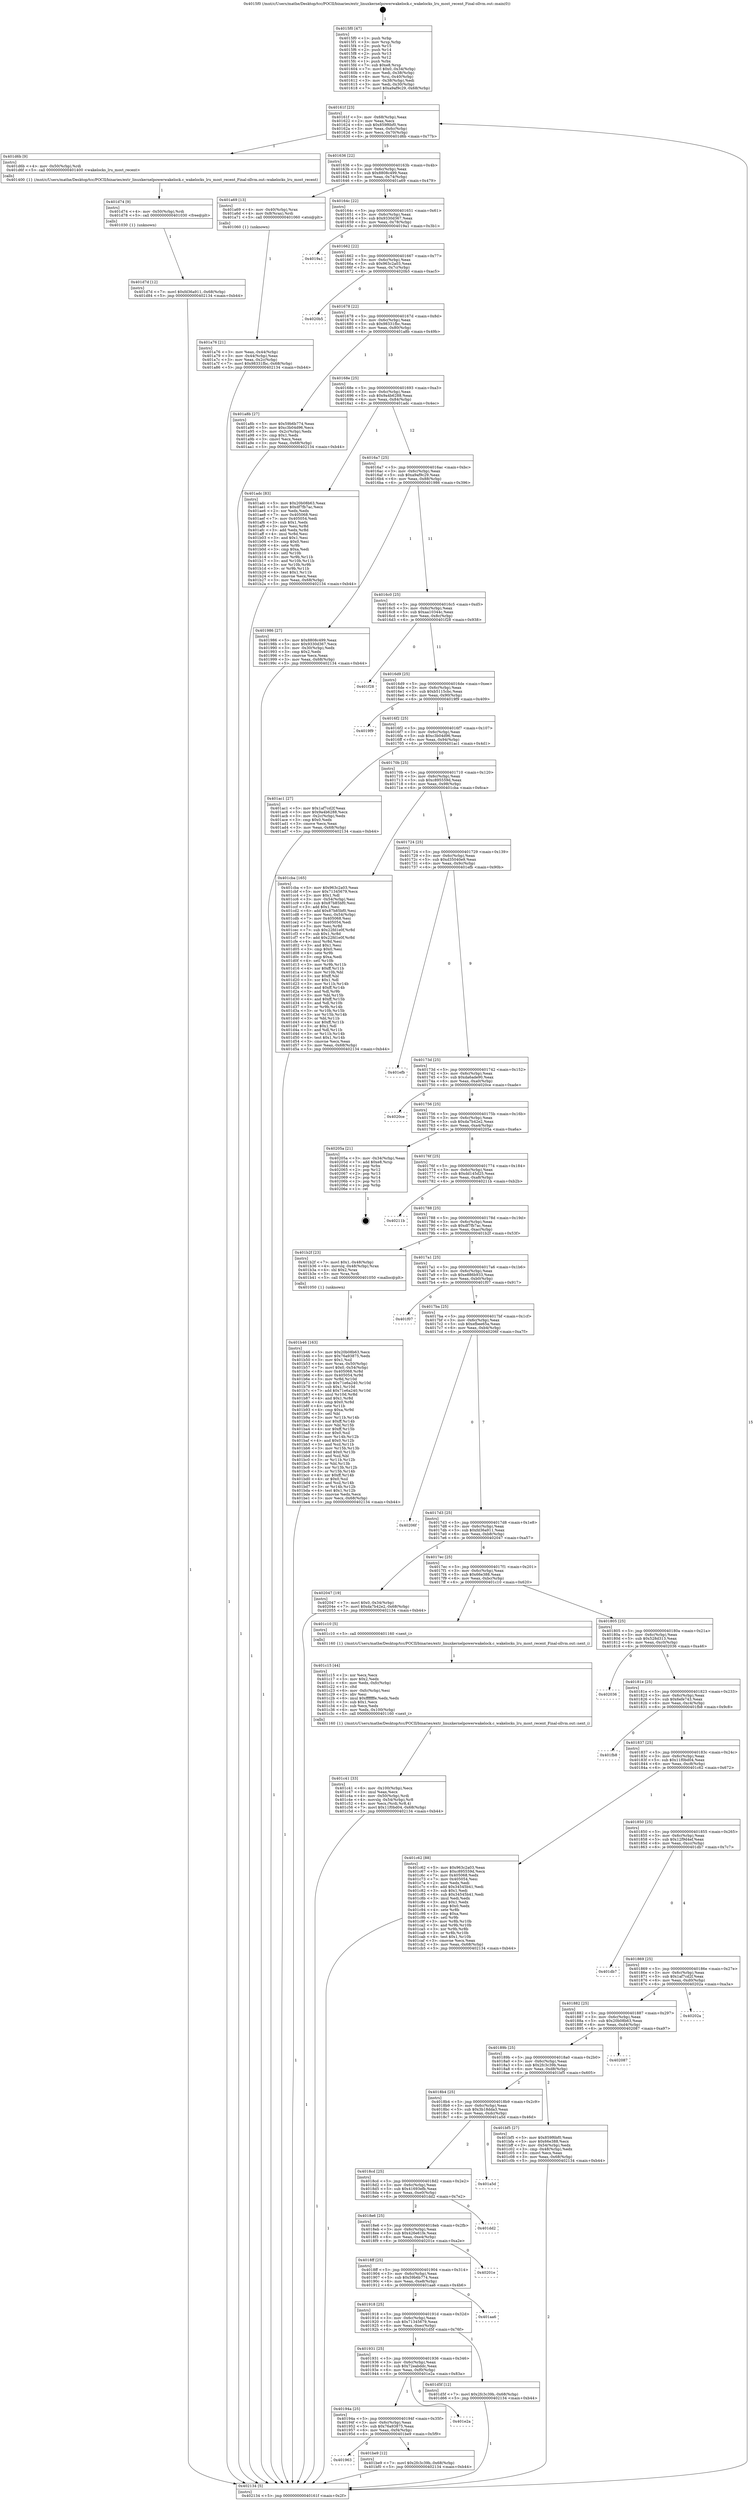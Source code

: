 digraph "0x4015f0" {
  label = "0x4015f0 (/mnt/c/Users/mathe/Desktop/tcc/POCII/binaries/extr_linuxkernelpowerwakelock.c_wakelocks_lru_most_recent_Final-ollvm.out::main(0))"
  labelloc = "t"
  node[shape=record]

  Entry [label="",width=0.3,height=0.3,shape=circle,fillcolor=black,style=filled]
  "0x40161f" [label="{
     0x40161f [23]\l
     | [instrs]\l
     &nbsp;&nbsp;0x40161f \<+3\>: mov -0x68(%rbp),%eax\l
     &nbsp;&nbsp;0x401622 \<+2\>: mov %eax,%ecx\l
     &nbsp;&nbsp;0x401624 \<+6\>: sub $0x859f6bf0,%ecx\l
     &nbsp;&nbsp;0x40162a \<+3\>: mov %eax,-0x6c(%rbp)\l
     &nbsp;&nbsp;0x40162d \<+3\>: mov %ecx,-0x70(%rbp)\l
     &nbsp;&nbsp;0x401630 \<+6\>: je 0000000000401d6b \<main+0x77b\>\l
  }"]
  "0x401d6b" [label="{
     0x401d6b [9]\l
     | [instrs]\l
     &nbsp;&nbsp;0x401d6b \<+4\>: mov -0x50(%rbp),%rdi\l
     &nbsp;&nbsp;0x401d6f \<+5\>: call 0000000000401400 \<wakelocks_lru_most_recent\>\l
     | [calls]\l
     &nbsp;&nbsp;0x401400 \{1\} (/mnt/c/Users/mathe/Desktop/tcc/POCII/binaries/extr_linuxkernelpowerwakelock.c_wakelocks_lru_most_recent_Final-ollvm.out::wakelocks_lru_most_recent)\l
  }"]
  "0x401636" [label="{
     0x401636 [22]\l
     | [instrs]\l
     &nbsp;&nbsp;0x401636 \<+5\>: jmp 000000000040163b \<main+0x4b\>\l
     &nbsp;&nbsp;0x40163b \<+3\>: mov -0x6c(%rbp),%eax\l
     &nbsp;&nbsp;0x40163e \<+5\>: sub $0x8808c499,%eax\l
     &nbsp;&nbsp;0x401643 \<+3\>: mov %eax,-0x74(%rbp)\l
     &nbsp;&nbsp;0x401646 \<+6\>: je 0000000000401a69 \<main+0x479\>\l
  }"]
  Exit [label="",width=0.3,height=0.3,shape=circle,fillcolor=black,style=filled,peripheries=2]
  "0x401a69" [label="{
     0x401a69 [13]\l
     | [instrs]\l
     &nbsp;&nbsp;0x401a69 \<+4\>: mov -0x40(%rbp),%rax\l
     &nbsp;&nbsp;0x401a6d \<+4\>: mov 0x8(%rax),%rdi\l
     &nbsp;&nbsp;0x401a71 \<+5\>: call 0000000000401060 \<atoi@plt\>\l
     | [calls]\l
     &nbsp;&nbsp;0x401060 \{1\} (unknown)\l
  }"]
  "0x40164c" [label="{
     0x40164c [22]\l
     | [instrs]\l
     &nbsp;&nbsp;0x40164c \<+5\>: jmp 0000000000401651 \<main+0x61\>\l
     &nbsp;&nbsp;0x401651 \<+3\>: mov -0x6c(%rbp),%eax\l
     &nbsp;&nbsp;0x401654 \<+5\>: sub $0x9330d367,%eax\l
     &nbsp;&nbsp;0x401659 \<+3\>: mov %eax,-0x78(%rbp)\l
     &nbsp;&nbsp;0x40165c \<+6\>: je 00000000004019a1 \<main+0x3b1\>\l
  }"]
  "0x401d7d" [label="{
     0x401d7d [12]\l
     | [instrs]\l
     &nbsp;&nbsp;0x401d7d \<+7\>: movl $0xfd36a911,-0x68(%rbp)\l
     &nbsp;&nbsp;0x401d84 \<+5\>: jmp 0000000000402134 \<main+0xb44\>\l
  }"]
  "0x4019a1" [label="{
     0x4019a1\l
  }", style=dashed]
  "0x401662" [label="{
     0x401662 [22]\l
     | [instrs]\l
     &nbsp;&nbsp;0x401662 \<+5\>: jmp 0000000000401667 \<main+0x77\>\l
     &nbsp;&nbsp;0x401667 \<+3\>: mov -0x6c(%rbp),%eax\l
     &nbsp;&nbsp;0x40166a \<+5\>: sub $0x963c2a03,%eax\l
     &nbsp;&nbsp;0x40166f \<+3\>: mov %eax,-0x7c(%rbp)\l
     &nbsp;&nbsp;0x401672 \<+6\>: je 00000000004020b5 \<main+0xac5\>\l
  }"]
  "0x401d74" [label="{
     0x401d74 [9]\l
     | [instrs]\l
     &nbsp;&nbsp;0x401d74 \<+4\>: mov -0x50(%rbp),%rdi\l
     &nbsp;&nbsp;0x401d78 \<+5\>: call 0000000000401030 \<free@plt\>\l
     | [calls]\l
     &nbsp;&nbsp;0x401030 \{1\} (unknown)\l
  }"]
  "0x4020b5" [label="{
     0x4020b5\l
  }", style=dashed]
  "0x401678" [label="{
     0x401678 [22]\l
     | [instrs]\l
     &nbsp;&nbsp;0x401678 \<+5\>: jmp 000000000040167d \<main+0x8d\>\l
     &nbsp;&nbsp;0x40167d \<+3\>: mov -0x6c(%rbp),%eax\l
     &nbsp;&nbsp;0x401680 \<+5\>: sub $0x98331fbc,%eax\l
     &nbsp;&nbsp;0x401685 \<+3\>: mov %eax,-0x80(%rbp)\l
     &nbsp;&nbsp;0x401688 \<+6\>: je 0000000000401a8b \<main+0x49b\>\l
  }"]
  "0x401c41" [label="{
     0x401c41 [33]\l
     | [instrs]\l
     &nbsp;&nbsp;0x401c41 \<+6\>: mov -0x100(%rbp),%ecx\l
     &nbsp;&nbsp;0x401c47 \<+3\>: imul %eax,%ecx\l
     &nbsp;&nbsp;0x401c4a \<+4\>: mov -0x50(%rbp),%rdi\l
     &nbsp;&nbsp;0x401c4e \<+4\>: movslq -0x54(%rbp),%r8\l
     &nbsp;&nbsp;0x401c52 \<+4\>: mov %ecx,(%rdi,%r8,4)\l
     &nbsp;&nbsp;0x401c56 \<+7\>: movl $0x11f0bd04,-0x68(%rbp)\l
     &nbsp;&nbsp;0x401c5d \<+5\>: jmp 0000000000402134 \<main+0xb44\>\l
  }"]
  "0x401a8b" [label="{
     0x401a8b [27]\l
     | [instrs]\l
     &nbsp;&nbsp;0x401a8b \<+5\>: mov $0x59b6b774,%eax\l
     &nbsp;&nbsp;0x401a90 \<+5\>: mov $0xc3b04d96,%ecx\l
     &nbsp;&nbsp;0x401a95 \<+3\>: mov -0x2c(%rbp),%edx\l
     &nbsp;&nbsp;0x401a98 \<+3\>: cmp $0x1,%edx\l
     &nbsp;&nbsp;0x401a9b \<+3\>: cmovl %ecx,%eax\l
     &nbsp;&nbsp;0x401a9e \<+3\>: mov %eax,-0x68(%rbp)\l
     &nbsp;&nbsp;0x401aa1 \<+5\>: jmp 0000000000402134 \<main+0xb44\>\l
  }"]
  "0x40168e" [label="{
     0x40168e [25]\l
     | [instrs]\l
     &nbsp;&nbsp;0x40168e \<+5\>: jmp 0000000000401693 \<main+0xa3\>\l
     &nbsp;&nbsp;0x401693 \<+3\>: mov -0x6c(%rbp),%eax\l
     &nbsp;&nbsp;0x401696 \<+5\>: sub $0x9a4b6288,%eax\l
     &nbsp;&nbsp;0x40169b \<+6\>: mov %eax,-0x84(%rbp)\l
     &nbsp;&nbsp;0x4016a1 \<+6\>: je 0000000000401adc \<main+0x4ec\>\l
  }"]
  "0x401c15" [label="{
     0x401c15 [44]\l
     | [instrs]\l
     &nbsp;&nbsp;0x401c15 \<+2\>: xor %ecx,%ecx\l
     &nbsp;&nbsp;0x401c17 \<+5\>: mov $0x2,%edx\l
     &nbsp;&nbsp;0x401c1c \<+6\>: mov %edx,-0xfc(%rbp)\l
     &nbsp;&nbsp;0x401c22 \<+1\>: cltd\l
     &nbsp;&nbsp;0x401c23 \<+6\>: mov -0xfc(%rbp),%esi\l
     &nbsp;&nbsp;0x401c29 \<+2\>: idiv %esi\l
     &nbsp;&nbsp;0x401c2b \<+6\>: imul $0xfffffffe,%edx,%edx\l
     &nbsp;&nbsp;0x401c31 \<+3\>: sub $0x1,%ecx\l
     &nbsp;&nbsp;0x401c34 \<+2\>: sub %ecx,%edx\l
     &nbsp;&nbsp;0x401c36 \<+6\>: mov %edx,-0x100(%rbp)\l
     &nbsp;&nbsp;0x401c3c \<+5\>: call 0000000000401160 \<next_i\>\l
     | [calls]\l
     &nbsp;&nbsp;0x401160 \{1\} (/mnt/c/Users/mathe/Desktop/tcc/POCII/binaries/extr_linuxkernelpowerwakelock.c_wakelocks_lru_most_recent_Final-ollvm.out::next_i)\l
  }"]
  "0x401adc" [label="{
     0x401adc [83]\l
     | [instrs]\l
     &nbsp;&nbsp;0x401adc \<+5\>: mov $0x20b08b63,%eax\l
     &nbsp;&nbsp;0x401ae1 \<+5\>: mov $0xdf7fb7ac,%ecx\l
     &nbsp;&nbsp;0x401ae6 \<+2\>: xor %edx,%edx\l
     &nbsp;&nbsp;0x401ae8 \<+7\>: mov 0x405068,%esi\l
     &nbsp;&nbsp;0x401aef \<+7\>: mov 0x405054,%edi\l
     &nbsp;&nbsp;0x401af6 \<+3\>: sub $0x1,%edx\l
     &nbsp;&nbsp;0x401af9 \<+3\>: mov %esi,%r8d\l
     &nbsp;&nbsp;0x401afc \<+3\>: add %edx,%r8d\l
     &nbsp;&nbsp;0x401aff \<+4\>: imul %r8d,%esi\l
     &nbsp;&nbsp;0x401b03 \<+3\>: and $0x1,%esi\l
     &nbsp;&nbsp;0x401b06 \<+3\>: cmp $0x0,%esi\l
     &nbsp;&nbsp;0x401b09 \<+4\>: sete %r9b\l
     &nbsp;&nbsp;0x401b0d \<+3\>: cmp $0xa,%edi\l
     &nbsp;&nbsp;0x401b10 \<+4\>: setl %r10b\l
     &nbsp;&nbsp;0x401b14 \<+3\>: mov %r9b,%r11b\l
     &nbsp;&nbsp;0x401b17 \<+3\>: and %r10b,%r11b\l
     &nbsp;&nbsp;0x401b1a \<+3\>: xor %r10b,%r9b\l
     &nbsp;&nbsp;0x401b1d \<+3\>: or %r9b,%r11b\l
     &nbsp;&nbsp;0x401b20 \<+4\>: test $0x1,%r11b\l
     &nbsp;&nbsp;0x401b24 \<+3\>: cmovne %ecx,%eax\l
     &nbsp;&nbsp;0x401b27 \<+3\>: mov %eax,-0x68(%rbp)\l
     &nbsp;&nbsp;0x401b2a \<+5\>: jmp 0000000000402134 \<main+0xb44\>\l
  }"]
  "0x4016a7" [label="{
     0x4016a7 [25]\l
     | [instrs]\l
     &nbsp;&nbsp;0x4016a7 \<+5\>: jmp 00000000004016ac \<main+0xbc\>\l
     &nbsp;&nbsp;0x4016ac \<+3\>: mov -0x6c(%rbp),%eax\l
     &nbsp;&nbsp;0x4016af \<+5\>: sub $0xa9af9c29,%eax\l
     &nbsp;&nbsp;0x4016b4 \<+6\>: mov %eax,-0x88(%rbp)\l
     &nbsp;&nbsp;0x4016ba \<+6\>: je 0000000000401986 \<main+0x396\>\l
  }"]
  "0x401963" [label="{
     0x401963\l
  }", style=dashed]
  "0x401986" [label="{
     0x401986 [27]\l
     | [instrs]\l
     &nbsp;&nbsp;0x401986 \<+5\>: mov $0x8808c499,%eax\l
     &nbsp;&nbsp;0x40198b \<+5\>: mov $0x9330d367,%ecx\l
     &nbsp;&nbsp;0x401990 \<+3\>: mov -0x30(%rbp),%edx\l
     &nbsp;&nbsp;0x401993 \<+3\>: cmp $0x2,%edx\l
     &nbsp;&nbsp;0x401996 \<+3\>: cmovne %ecx,%eax\l
     &nbsp;&nbsp;0x401999 \<+3\>: mov %eax,-0x68(%rbp)\l
     &nbsp;&nbsp;0x40199c \<+5\>: jmp 0000000000402134 \<main+0xb44\>\l
  }"]
  "0x4016c0" [label="{
     0x4016c0 [25]\l
     | [instrs]\l
     &nbsp;&nbsp;0x4016c0 \<+5\>: jmp 00000000004016c5 \<main+0xd5\>\l
     &nbsp;&nbsp;0x4016c5 \<+3\>: mov -0x6c(%rbp),%eax\l
     &nbsp;&nbsp;0x4016c8 \<+5\>: sub $0xaa10344c,%eax\l
     &nbsp;&nbsp;0x4016cd \<+6\>: mov %eax,-0x8c(%rbp)\l
     &nbsp;&nbsp;0x4016d3 \<+6\>: je 0000000000401f28 \<main+0x938\>\l
  }"]
  "0x402134" [label="{
     0x402134 [5]\l
     | [instrs]\l
     &nbsp;&nbsp;0x402134 \<+5\>: jmp 000000000040161f \<main+0x2f\>\l
  }"]
  "0x4015f0" [label="{
     0x4015f0 [47]\l
     | [instrs]\l
     &nbsp;&nbsp;0x4015f0 \<+1\>: push %rbp\l
     &nbsp;&nbsp;0x4015f1 \<+3\>: mov %rsp,%rbp\l
     &nbsp;&nbsp;0x4015f4 \<+2\>: push %r15\l
     &nbsp;&nbsp;0x4015f6 \<+2\>: push %r14\l
     &nbsp;&nbsp;0x4015f8 \<+2\>: push %r13\l
     &nbsp;&nbsp;0x4015fa \<+2\>: push %r12\l
     &nbsp;&nbsp;0x4015fc \<+1\>: push %rbx\l
     &nbsp;&nbsp;0x4015fd \<+7\>: sub $0xe8,%rsp\l
     &nbsp;&nbsp;0x401604 \<+7\>: movl $0x0,-0x34(%rbp)\l
     &nbsp;&nbsp;0x40160b \<+3\>: mov %edi,-0x38(%rbp)\l
     &nbsp;&nbsp;0x40160e \<+4\>: mov %rsi,-0x40(%rbp)\l
     &nbsp;&nbsp;0x401612 \<+3\>: mov -0x38(%rbp),%edi\l
     &nbsp;&nbsp;0x401615 \<+3\>: mov %edi,-0x30(%rbp)\l
     &nbsp;&nbsp;0x401618 \<+7\>: movl $0xa9af9c29,-0x68(%rbp)\l
  }"]
  "0x401a76" [label="{
     0x401a76 [21]\l
     | [instrs]\l
     &nbsp;&nbsp;0x401a76 \<+3\>: mov %eax,-0x44(%rbp)\l
     &nbsp;&nbsp;0x401a79 \<+3\>: mov -0x44(%rbp),%eax\l
     &nbsp;&nbsp;0x401a7c \<+3\>: mov %eax,-0x2c(%rbp)\l
     &nbsp;&nbsp;0x401a7f \<+7\>: movl $0x98331fbc,-0x68(%rbp)\l
     &nbsp;&nbsp;0x401a86 \<+5\>: jmp 0000000000402134 \<main+0xb44\>\l
  }"]
  "0x401be9" [label="{
     0x401be9 [12]\l
     | [instrs]\l
     &nbsp;&nbsp;0x401be9 \<+7\>: movl $0x2fc3c39b,-0x68(%rbp)\l
     &nbsp;&nbsp;0x401bf0 \<+5\>: jmp 0000000000402134 \<main+0xb44\>\l
  }"]
  "0x401f28" [label="{
     0x401f28\l
  }", style=dashed]
  "0x4016d9" [label="{
     0x4016d9 [25]\l
     | [instrs]\l
     &nbsp;&nbsp;0x4016d9 \<+5\>: jmp 00000000004016de \<main+0xee\>\l
     &nbsp;&nbsp;0x4016de \<+3\>: mov -0x6c(%rbp),%eax\l
     &nbsp;&nbsp;0x4016e1 \<+5\>: sub $0xb5115cbc,%eax\l
     &nbsp;&nbsp;0x4016e6 \<+6\>: mov %eax,-0x90(%rbp)\l
     &nbsp;&nbsp;0x4016ec \<+6\>: je 00000000004019f9 \<main+0x409\>\l
  }"]
  "0x40194a" [label="{
     0x40194a [25]\l
     | [instrs]\l
     &nbsp;&nbsp;0x40194a \<+5\>: jmp 000000000040194f \<main+0x35f\>\l
     &nbsp;&nbsp;0x40194f \<+3\>: mov -0x6c(%rbp),%eax\l
     &nbsp;&nbsp;0x401952 \<+5\>: sub $0x76a93875,%eax\l
     &nbsp;&nbsp;0x401957 \<+6\>: mov %eax,-0xf4(%rbp)\l
     &nbsp;&nbsp;0x40195d \<+6\>: je 0000000000401be9 \<main+0x5f9\>\l
  }"]
  "0x4019f9" [label="{
     0x4019f9\l
  }", style=dashed]
  "0x4016f2" [label="{
     0x4016f2 [25]\l
     | [instrs]\l
     &nbsp;&nbsp;0x4016f2 \<+5\>: jmp 00000000004016f7 \<main+0x107\>\l
     &nbsp;&nbsp;0x4016f7 \<+3\>: mov -0x6c(%rbp),%eax\l
     &nbsp;&nbsp;0x4016fa \<+5\>: sub $0xc3b04d96,%eax\l
     &nbsp;&nbsp;0x4016ff \<+6\>: mov %eax,-0x94(%rbp)\l
     &nbsp;&nbsp;0x401705 \<+6\>: je 0000000000401ac1 \<main+0x4d1\>\l
  }"]
  "0x401e2a" [label="{
     0x401e2a\l
  }", style=dashed]
  "0x401ac1" [label="{
     0x401ac1 [27]\l
     | [instrs]\l
     &nbsp;&nbsp;0x401ac1 \<+5\>: mov $0x1af7cd2f,%eax\l
     &nbsp;&nbsp;0x401ac6 \<+5\>: mov $0x9a4b6288,%ecx\l
     &nbsp;&nbsp;0x401acb \<+3\>: mov -0x2c(%rbp),%edx\l
     &nbsp;&nbsp;0x401ace \<+3\>: cmp $0x0,%edx\l
     &nbsp;&nbsp;0x401ad1 \<+3\>: cmove %ecx,%eax\l
     &nbsp;&nbsp;0x401ad4 \<+3\>: mov %eax,-0x68(%rbp)\l
     &nbsp;&nbsp;0x401ad7 \<+5\>: jmp 0000000000402134 \<main+0xb44\>\l
  }"]
  "0x40170b" [label="{
     0x40170b [25]\l
     | [instrs]\l
     &nbsp;&nbsp;0x40170b \<+5\>: jmp 0000000000401710 \<main+0x120\>\l
     &nbsp;&nbsp;0x401710 \<+3\>: mov -0x6c(%rbp),%eax\l
     &nbsp;&nbsp;0x401713 \<+5\>: sub $0xc895559d,%eax\l
     &nbsp;&nbsp;0x401718 \<+6\>: mov %eax,-0x98(%rbp)\l
     &nbsp;&nbsp;0x40171e \<+6\>: je 0000000000401cba \<main+0x6ca\>\l
  }"]
  "0x401931" [label="{
     0x401931 [25]\l
     | [instrs]\l
     &nbsp;&nbsp;0x401931 \<+5\>: jmp 0000000000401936 \<main+0x346\>\l
     &nbsp;&nbsp;0x401936 \<+3\>: mov -0x6c(%rbp),%eax\l
     &nbsp;&nbsp;0x401939 \<+5\>: sub $0x72eabddc,%eax\l
     &nbsp;&nbsp;0x40193e \<+6\>: mov %eax,-0xf0(%rbp)\l
     &nbsp;&nbsp;0x401944 \<+6\>: je 0000000000401e2a \<main+0x83a\>\l
  }"]
  "0x401cba" [label="{
     0x401cba [165]\l
     | [instrs]\l
     &nbsp;&nbsp;0x401cba \<+5\>: mov $0x963c2a03,%eax\l
     &nbsp;&nbsp;0x401cbf \<+5\>: mov $0x71345679,%ecx\l
     &nbsp;&nbsp;0x401cc4 \<+2\>: mov $0x1,%dl\l
     &nbsp;&nbsp;0x401cc6 \<+3\>: mov -0x54(%rbp),%esi\l
     &nbsp;&nbsp;0x401cc9 \<+6\>: sub $0x87b85bf0,%esi\l
     &nbsp;&nbsp;0x401ccf \<+3\>: add $0x1,%esi\l
     &nbsp;&nbsp;0x401cd2 \<+6\>: add $0x87b85bf0,%esi\l
     &nbsp;&nbsp;0x401cd8 \<+3\>: mov %esi,-0x54(%rbp)\l
     &nbsp;&nbsp;0x401cdb \<+7\>: mov 0x405068,%esi\l
     &nbsp;&nbsp;0x401ce2 \<+7\>: mov 0x405054,%edi\l
     &nbsp;&nbsp;0x401ce9 \<+3\>: mov %esi,%r8d\l
     &nbsp;&nbsp;0x401cec \<+7\>: sub $0x22fd1e0f,%r8d\l
     &nbsp;&nbsp;0x401cf3 \<+4\>: sub $0x1,%r8d\l
     &nbsp;&nbsp;0x401cf7 \<+7\>: add $0x22fd1e0f,%r8d\l
     &nbsp;&nbsp;0x401cfe \<+4\>: imul %r8d,%esi\l
     &nbsp;&nbsp;0x401d02 \<+3\>: and $0x1,%esi\l
     &nbsp;&nbsp;0x401d05 \<+3\>: cmp $0x0,%esi\l
     &nbsp;&nbsp;0x401d08 \<+4\>: sete %r9b\l
     &nbsp;&nbsp;0x401d0c \<+3\>: cmp $0xa,%edi\l
     &nbsp;&nbsp;0x401d0f \<+4\>: setl %r10b\l
     &nbsp;&nbsp;0x401d13 \<+3\>: mov %r9b,%r11b\l
     &nbsp;&nbsp;0x401d16 \<+4\>: xor $0xff,%r11b\l
     &nbsp;&nbsp;0x401d1a \<+3\>: mov %r10b,%bl\l
     &nbsp;&nbsp;0x401d1d \<+3\>: xor $0xff,%bl\l
     &nbsp;&nbsp;0x401d20 \<+3\>: xor $0x1,%dl\l
     &nbsp;&nbsp;0x401d23 \<+3\>: mov %r11b,%r14b\l
     &nbsp;&nbsp;0x401d26 \<+4\>: and $0xff,%r14b\l
     &nbsp;&nbsp;0x401d2a \<+3\>: and %dl,%r9b\l
     &nbsp;&nbsp;0x401d2d \<+3\>: mov %bl,%r15b\l
     &nbsp;&nbsp;0x401d30 \<+4\>: and $0xff,%r15b\l
     &nbsp;&nbsp;0x401d34 \<+3\>: and %dl,%r10b\l
     &nbsp;&nbsp;0x401d37 \<+3\>: or %r9b,%r14b\l
     &nbsp;&nbsp;0x401d3a \<+3\>: or %r10b,%r15b\l
     &nbsp;&nbsp;0x401d3d \<+3\>: xor %r15b,%r14b\l
     &nbsp;&nbsp;0x401d40 \<+3\>: or %bl,%r11b\l
     &nbsp;&nbsp;0x401d43 \<+4\>: xor $0xff,%r11b\l
     &nbsp;&nbsp;0x401d47 \<+3\>: or $0x1,%dl\l
     &nbsp;&nbsp;0x401d4a \<+3\>: and %dl,%r11b\l
     &nbsp;&nbsp;0x401d4d \<+3\>: or %r11b,%r14b\l
     &nbsp;&nbsp;0x401d50 \<+4\>: test $0x1,%r14b\l
     &nbsp;&nbsp;0x401d54 \<+3\>: cmovne %ecx,%eax\l
     &nbsp;&nbsp;0x401d57 \<+3\>: mov %eax,-0x68(%rbp)\l
     &nbsp;&nbsp;0x401d5a \<+5\>: jmp 0000000000402134 \<main+0xb44\>\l
  }"]
  "0x401724" [label="{
     0x401724 [25]\l
     | [instrs]\l
     &nbsp;&nbsp;0x401724 \<+5\>: jmp 0000000000401729 \<main+0x139\>\l
     &nbsp;&nbsp;0x401729 \<+3\>: mov -0x6c(%rbp),%eax\l
     &nbsp;&nbsp;0x40172c \<+5\>: sub $0xd35040e9,%eax\l
     &nbsp;&nbsp;0x401731 \<+6\>: mov %eax,-0x9c(%rbp)\l
     &nbsp;&nbsp;0x401737 \<+6\>: je 0000000000401efb \<main+0x90b\>\l
  }"]
  "0x401d5f" [label="{
     0x401d5f [12]\l
     | [instrs]\l
     &nbsp;&nbsp;0x401d5f \<+7\>: movl $0x2fc3c39b,-0x68(%rbp)\l
     &nbsp;&nbsp;0x401d66 \<+5\>: jmp 0000000000402134 \<main+0xb44\>\l
  }"]
  "0x401efb" [label="{
     0x401efb\l
  }", style=dashed]
  "0x40173d" [label="{
     0x40173d [25]\l
     | [instrs]\l
     &nbsp;&nbsp;0x40173d \<+5\>: jmp 0000000000401742 \<main+0x152\>\l
     &nbsp;&nbsp;0x401742 \<+3\>: mov -0x6c(%rbp),%eax\l
     &nbsp;&nbsp;0x401745 \<+5\>: sub $0xda6ade90,%eax\l
     &nbsp;&nbsp;0x40174a \<+6\>: mov %eax,-0xa0(%rbp)\l
     &nbsp;&nbsp;0x401750 \<+6\>: je 00000000004020ce \<main+0xade\>\l
  }"]
  "0x401918" [label="{
     0x401918 [25]\l
     | [instrs]\l
     &nbsp;&nbsp;0x401918 \<+5\>: jmp 000000000040191d \<main+0x32d\>\l
     &nbsp;&nbsp;0x40191d \<+3\>: mov -0x6c(%rbp),%eax\l
     &nbsp;&nbsp;0x401920 \<+5\>: sub $0x71345679,%eax\l
     &nbsp;&nbsp;0x401925 \<+6\>: mov %eax,-0xec(%rbp)\l
     &nbsp;&nbsp;0x40192b \<+6\>: je 0000000000401d5f \<main+0x76f\>\l
  }"]
  "0x4020ce" [label="{
     0x4020ce\l
  }", style=dashed]
  "0x401756" [label="{
     0x401756 [25]\l
     | [instrs]\l
     &nbsp;&nbsp;0x401756 \<+5\>: jmp 000000000040175b \<main+0x16b\>\l
     &nbsp;&nbsp;0x40175b \<+3\>: mov -0x6c(%rbp),%eax\l
     &nbsp;&nbsp;0x40175e \<+5\>: sub $0xda7b42e2,%eax\l
     &nbsp;&nbsp;0x401763 \<+6\>: mov %eax,-0xa4(%rbp)\l
     &nbsp;&nbsp;0x401769 \<+6\>: je 000000000040205a \<main+0xa6a\>\l
  }"]
  "0x401aa6" [label="{
     0x401aa6\l
  }", style=dashed]
  "0x40205a" [label="{
     0x40205a [21]\l
     | [instrs]\l
     &nbsp;&nbsp;0x40205a \<+3\>: mov -0x34(%rbp),%eax\l
     &nbsp;&nbsp;0x40205d \<+7\>: add $0xe8,%rsp\l
     &nbsp;&nbsp;0x402064 \<+1\>: pop %rbx\l
     &nbsp;&nbsp;0x402065 \<+2\>: pop %r12\l
     &nbsp;&nbsp;0x402067 \<+2\>: pop %r13\l
     &nbsp;&nbsp;0x402069 \<+2\>: pop %r14\l
     &nbsp;&nbsp;0x40206b \<+2\>: pop %r15\l
     &nbsp;&nbsp;0x40206d \<+1\>: pop %rbp\l
     &nbsp;&nbsp;0x40206e \<+1\>: ret\l
  }"]
  "0x40176f" [label="{
     0x40176f [25]\l
     | [instrs]\l
     &nbsp;&nbsp;0x40176f \<+5\>: jmp 0000000000401774 \<main+0x184\>\l
     &nbsp;&nbsp;0x401774 \<+3\>: mov -0x6c(%rbp),%eax\l
     &nbsp;&nbsp;0x401777 \<+5\>: sub $0xdd145d25,%eax\l
     &nbsp;&nbsp;0x40177c \<+6\>: mov %eax,-0xa8(%rbp)\l
     &nbsp;&nbsp;0x401782 \<+6\>: je 000000000040211b \<main+0xb2b\>\l
  }"]
  "0x4018ff" [label="{
     0x4018ff [25]\l
     | [instrs]\l
     &nbsp;&nbsp;0x4018ff \<+5\>: jmp 0000000000401904 \<main+0x314\>\l
     &nbsp;&nbsp;0x401904 \<+3\>: mov -0x6c(%rbp),%eax\l
     &nbsp;&nbsp;0x401907 \<+5\>: sub $0x59b6b774,%eax\l
     &nbsp;&nbsp;0x40190c \<+6\>: mov %eax,-0xe8(%rbp)\l
     &nbsp;&nbsp;0x401912 \<+6\>: je 0000000000401aa6 \<main+0x4b6\>\l
  }"]
  "0x40211b" [label="{
     0x40211b\l
  }", style=dashed]
  "0x401788" [label="{
     0x401788 [25]\l
     | [instrs]\l
     &nbsp;&nbsp;0x401788 \<+5\>: jmp 000000000040178d \<main+0x19d\>\l
     &nbsp;&nbsp;0x40178d \<+3\>: mov -0x6c(%rbp),%eax\l
     &nbsp;&nbsp;0x401790 \<+5\>: sub $0xdf7fb7ac,%eax\l
     &nbsp;&nbsp;0x401795 \<+6\>: mov %eax,-0xac(%rbp)\l
     &nbsp;&nbsp;0x40179b \<+6\>: je 0000000000401b2f \<main+0x53f\>\l
  }"]
  "0x40201e" [label="{
     0x40201e\l
  }", style=dashed]
  "0x401b2f" [label="{
     0x401b2f [23]\l
     | [instrs]\l
     &nbsp;&nbsp;0x401b2f \<+7\>: movl $0x1,-0x48(%rbp)\l
     &nbsp;&nbsp;0x401b36 \<+4\>: movslq -0x48(%rbp),%rax\l
     &nbsp;&nbsp;0x401b3a \<+4\>: shl $0x2,%rax\l
     &nbsp;&nbsp;0x401b3e \<+3\>: mov %rax,%rdi\l
     &nbsp;&nbsp;0x401b41 \<+5\>: call 0000000000401050 \<malloc@plt\>\l
     | [calls]\l
     &nbsp;&nbsp;0x401050 \{1\} (unknown)\l
  }"]
  "0x4017a1" [label="{
     0x4017a1 [25]\l
     | [instrs]\l
     &nbsp;&nbsp;0x4017a1 \<+5\>: jmp 00000000004017a6 \<main+0x1b6\>\l
     &nbsp;&nbsp;0x4017a6 \<+3\>: mov -0x6c(%rbp),%eax\l
     &nbsp;&nbsp;0x4017a9 \<+5\>: sub $0xe886b933,%eax\l
     &nbsp;&nbsp;0x4017ae \<+6\>: mov %eax,-0xb0(%rbp)\l
     &nbsp;&nbsp;0x4017b4 \<+6\>: je 0000000000401f07 \<main+0x917\>\l
  }"]
  "0x401b46" [label="{
     0x401b46 [163]\l
     | [instrs]\l
     &nbsp;&nbsp;0x401b46 \<+5\>: mov $0x20b08b63,%ecx\l
     &nbsp;&nbsp;0x401b4b \<+5\>: mov $0x76a93875,%edx\l
     &nbsp;&nbsp;0x401b50 \<+3\>: mov $0x1,%sil\l
     &nbsp;&nbsp;0x401b53 \<+4\>: mov %rax,-0x50(%rbp)\l
     &nbsp;&nbsp;0x401b57 \<+7\>: movl $0x0,-0x54(%rbp)\l
     &nbsp;&nbsp;0x401b5e \<+8\>: mov 0x405068,%r8d\l
     &nbsp;&nbsp;0x401b66 \<+8\>: mov 0x405054,%r9d\l
     &nbsp;&nbsp;0x401b6e \<+3\>: mov %r8d,%r10d\l
     &nbsp;&nbsp;0x401b71 \<+7\>: sub $0x71e6a240,%r10d\l
     &nbsp;&nbsp;0x401b78 \<+4\>: sub $0x1,%r10d\l
     &nbsp;&nbsp;0x401b7c \<+7\>: add $0x71e6a240,%r10d\l
     &nbsp;&nbsp;0x401b83 \<+4\>: imul %r10d,%r8d\l
     &nbsp;&nbsp;0x401b87 \<+4\>: and $0x1,%r8d\l
     &nbsp;&nbsp;0x401b8b \<+4\>: cmp $0x0,%r8d\l
     &nbsp;&nbsp;0x401b8f \<+4\>: sete %r11b\l
     &nbsp;&nbsp;0x401b93 \<+4\>: cmp $0xa,%r9d\l
     &nbsp;&nbsp;0x401b97 \<+3\>: setl %bl\l
     &nbsp;&nbsp;0x401b9a \<+3\>: mov %r11b,%r14b\l
     &nbsp;&nbsp;0x401b9d \<+4\>: xor $0xff,%r14b\l
     &nbsp;&nbsp;0x401ba1 \<+3\>: mov %bl,%r15b\l
     &nbsp;&nbsp;0x401ba4 \<+4\>: xor $0xff,%r15b\l
     &nbsp;&nbsp;0x401ba8 \<+4\>: xor $0x0,%sil\l
     &nbsp;&nbsp;0x401bac \<+3\>: mov %r14b,%r12b\l
     &nbsp;&nbsp;0x401baf \<+4\>: and $0x0,%r12b\l
     &nbsp;&nbsp;0x401bb3 \<+3\>: and %sil,%r11b\l
     &nbsp;&nbsp;0x401bb6 \<+3\>: mov %r15b,%r13b\l
     &nbsp;&nbsp;0x401bb9 \<+4\>: and $0x0,%r13b\l
     &nbsp;&nbsp;0x401bbd \<+3\>: and %sil,%bl\l
     &nbsp;&nbsp;0x401bc0 \<+3\>: or %r11b,%r12b\l
     &nbsp;&nbsp;0x401bc3 \<+3\>: or %bl,%r13b\l
     &nbsp;&nbsp;0x401bc6 \<+3\>: xor %r13b,%r12b\l
     &nbsp;&nbsp;0x401bc9 \<+3\>: or %r15b,%r14b\l
     &nbsp;&nbsp;0x401bcc \<+4\>: xor $0xff,%r14b\l
     &nbsp;&nbsp;0x401bd0 \<+4\>: or $0x0,%sil\l
     &nbsp;&nbsp;0x401bd4 \<+3\>: and %sil,%r14b\l
     &nbsp;&nbsp;0x401bd7 \<+3\>: or %r14b,%r12b\l
     &nbsp;&nbsp;0x401bda \<+4\>: test $0x1,%r12b\l
     &nbsp;&nbsp;0x401bde \<+3\>: cmovne %edx,%ecx\l
     &nbsp;&nbsp;0x401be1 \<+3\>: mov %ecx,-0x68(%rbp)\l
     &nbsp;&nbsp;0x401be4 \<+5\>: jmp 0000000000402134 \<main+0xb44\>\l
  }"]
  "0x4018e6" [label="{
     0x4018e6 [25]\l
     | [instrs]\l
     &nbsp;&nbsp;0x4018e6 \<+5\>: jmp 00000000004018eb \<main+0x2fb\>\l
     &nbsp;&nbsp;0x4018eb \<+3\>: mov -0x6c(%rbp),%eax\l
     &nbsp;&nbsp;0x4018ee \<+5\>: sub $0x426e61fe,%eax\l
     &nbsp;&nbsp;0x4018f3 \<+6\>: mov %eax,-0xe4(%rbp)\l
     &nbsp;&nbsp;0x4018f9 \<+6\>: je 000000000040201e \<main+0xa2e\>\l
  }"]
  "0x401f07" [label="{
     0x401f07\l
  }", style=dashed]
  "0x4017ba" [label="{
     0x4017ba [25]\l
     | [instrs]\l
     &nbsp;&nbsp;0x4017ba \<+5\>: jmp 00000000004017bf \<main+0x1cf\>\l
     &nbsp;&nbsp;0x4017bf \<+3\>: mov -0x6c(%rbp),%eax\l
     &nbsp;&nbsp;0x4017c2 \<+5\>: sub $0xefbee65a,%eax\l
     &nbsp;&nbsp;0x4017c7 \<+6\>: mov %eax,-0xb4(%rbp)\l
     &nbsp;&nbsp;0x4017cd \<+6\>: je 000000000040206f \<main+0xa7f\>\l
  }"]
  "0x401dd2" [label="{
     0x401dd2\l
  }", style=dashed]
  "0x40206f" [label="{
     0x40206f\l
  }", style=dashed]
  "0x4017d3" [label="{
     0x4017d3 [25]\l
     | [instrs]\l
     &nbsp;&nbsp;0x4017d3 \<+5\>: jmp 00000000004017d8 \<main+0x1e8\>\l
     &nbsp;&nbsp;0x4017d8 \<+3\>: mov -0x6c(%rbp),%eax\l
     &nbsp;&nbsp;0x4017db \<+5\>: sub $0xfd36a911,%eax\l
     &nbsp;&nbsp;0x4017e0 \<+6\>: mov %eax,-0xb8(%rbp)\l
     &nbsp;&nbsp;0x4017e6 \<+6\>: je 0000000000402047 \<main+0xa57\>\l
  }"]
  "0x4018cd" [label="{
     0x4018cd [25]\l
     | [instrs]\l
     &nbsp;&nbsp;0x4018cd \<+5\>: jmp 00000000004018d2 \<main+0x2e2\>\l
     &nbsp;&nbsp;0x4018d2 \<+3\>: mov -0x6c(%rbp),%eax\l
     &nbsp;&nbsp;0x4018d5 \<+5\>: sub $0x41693efb,%eax\l
     &nbsp;&nbsp;0x4018da \<+6\>: mov %eax,-0xe0(%rbp)\l
     &nbsp;&nbsp;0x4018e0 \<+6\>: je 0000000000401dd2 \<main+0x7e2\>\l
  }"]
  "0x402047" [label="{
     0x402047 [19]\l
     | [instrs]\l
     &nbsp;&nbsp;0x402047 \<+7\>: movl $0x0,-0x34(%rbp)\l
     &nbsp;&nbsp;0x40204e \<+7\>: movl $0xda7b42e2,-0x68(%rbp)\l
     &nbsp;&nbsp;0x402055 \<+5\>: jmp 0000000000402134 \<main+0xb44\>\l
  }"]
  "0x4017ec" [label="{
     0x4017ec [25]\l
     | [instrs]\l
     &nbsp;&nbsp;0x4017ec \<+5\>: jmp 00000000004017f1 \<main+0x201\>\l
     &nbsp;&nbsp;0x4017f1 \<+3\>: mov -0x6c(%rbp),%eax\l
     &nbsp;&nbsp;0x4017f4 \<+5\>: sub $0x66e388,%eax\l
     &nbsp;&nbsp;0x4017f9 \<+6\>: mov %eax,-0xbc(%rbp)\l
     &nbsp;&nbsp;0x4017ff \<+6\>: je 0000000000401c10 \<main+0x620\>\l
  }"]
  "0x401a5d" [label="{
     0x401a5d\l
  }", style=dashed]
  "0x401c10" [label="{
     0x401c10 [5]\l
     | [instrs]\l
     &nbsp;&nbsp;0x401c10 \<+5\>: call 0000000000401160 \<next_i\>\l
     | [calls]\l
     &nbsp;&nbsp;0x401160 \{1\} (/mnt/c/Users/mathe/Desktop/tcc/POCII/binaries/extr_linuxkernelpowerwakelock.c_wakelocks_lru_most_recent_Final-ollvm.out::next_i)\l
  }"]
  "0x401805" [label="{
     0x401805 [25]\l
     | [instrs]\l
     &nbsp;&nbsp;0x401805 \<+5\>: jmp 000000000040180a \<main+0x21a\>\l
     &nbsp;&nbsp;0x40180a \<+3\>: mov -0x6c(%rbp),%eax\l
     &nbsp;&nbsp;0x40180d \<+5\>: sub $0x528d313,%eax\l
     &nbsp;&nbsp;0x401812 \<+6\>: mov %eax,-0xc0(%rbp)\l
     &nbsp;&nbsp;0x401818 \<+6\>: je 0000000000402036 \<main+0xa46\>\l
  }"]
  "0x4018b4" [label="{
     0x4018b4 [25]\l
     | [instrs]\l
     &nbsp;&nbsp;0x4018b4 \<+5\>: jmp 00000000004018b9 \<main+0x2c9\>\l
     &nbsp;&nbsp;0x4018b9 \<+3\>: mov -0x6c(%rbp),%eax\l
     &nbsp;&nbsp;0x4018bc \<+5\>: sub $0x3b18dda3,%eax\l
     &nbsp;&nbsp;0x4018c1 \<+6\>: mov %eax,-0xdc(%rbp)\l
     &nbsp;&nbsp;0x4018c7 \<+6\>: je 0000000000401a5d \<main+0x46d\>\l
  }"]
  "0x402036" [label="{
     0x402036\l
  }", style=dashed]
  "0x40181e" [label="{
     0x40181e [25]\l
     | [instrs]\l
     &nbsp;&nbsp;0x40181e \<+5\>: jmp 0000000000401823 \<main+0x233\>\l
     &nbsp;&nbsp;0x401823 \<+3\>: mov -0x6c(%rbp),%eax\l
     &nbsp;&nbsp;0x401826 \<+5\>: sub $0x6efe743,%eax\l
     &nbsp;&nbsp;0x40182b \<+6\>: mov %eax,-0xc4(%rbp)\l
     &nbsp;&nbsp;0x401831 \<+6\>: je 0000000000401fb8 \<main+0x9c8\>\l
  }"]
  "0x401bf5" [label="{
     0x401bf5 [27]\l
     | [instrs]\l
     &nbsp;&nbsp;0x401bf5 \<+5\>: mov $0x859f6bf0,%eax\l
     &nbsp;&nbsp;0x401bfa \<+5\>: mov $0x66e388,%ecx\l
     &nbsp;&nbsp;0x401bff \<+3\>: mov -0x54(%rbp),%edx\l
     &nbsp;&nbsp;0x401c02 \<+3\>: cmp -0x48(%rbp),%edx\l
     &nbsp;&nbsp;0x401c05 \<+3\>: cmovl %ecx,%eax\l
     &nbsp;&nbsp;0x401c08 \<+3\>: mov %eax,-0x68(%rbp)\l
     &nbsp;&nbsp;0x401c0b \<+5\>: jmp 0000000000402134 \<main+0xb44\>\l
  }"]
  "0x401fb8" [label="{
     0x401fb8\l
  }", style=dashed]
  "0x401837" [label="{
     0x401837 [25]\l
     | [instrs]\l
     &nbsp;&nbsp;0x401837 \<+5\>: jmp 000000000040183c \<main+0x24c\>\l
     &nbsp;&nbsp;0x40183c \<+3\>: mov -0x6c(%rbp),%eax\l
     &nbsp;&nbsp;0x40183f \<+5\>: sub $0x11f0bd04,%eax\l
     &nbsp;&nbsp;0x401844 \<+6\>: mov %eax,-0xc8(%rbp)\l
     &nbsp;&nbsp;0x40184a \<+6\>: je 0000000000401c62 \<main+0x672\>\l
  }"]
  "0x40189b" [label="{
     0x40189b [25]\l
     | [instrs]\l
     &nbsp;&nbsp;0x40189b \<+5\>: jmp 00000000004018a0 \<main+0x2b0\>\l
     &nbsp;&nbsp;0x4018a0 \<+3\>: mov -0x6c(%rbp),%eax\l
     &nbsp;&nbsp;0x4018a3 \<+5\>: sub $0x2fc3c39b,%eax\l
     &nbsp;&nbsp;0x4018a8 \<+6\>: mov %eax,-0xd8(%rbp)\l
     &nbsp;&nbsp;0x4018ae \<+6\>: je 0000000000401bf5 \<main+0x605\>\l
  }"]
  "0x401c62" [label="{
     0x401c62 [88]\l
     | [instrs]\l
     &nbsp;&nbsp;0x401c62 \<+5\>: mov $0x963c2a03,%eax\l
     &nbsp;&nbsp;0x401c67 \<+5\>: mov $0xc895559d,%ecx\l
     &nbsp;&nbsp;0x401c6c \<+7\>: mov 0x405068,%edx\l
     &nbsp;&nbsp;0x401c73 \<+7\>: mov 0x405054,%esi\l
     &nbsp;&nbsp;0x401c7a \<+2\>: mov %edx,%edi\l
     &nbsp;&nbsp;0x401c7c \<+6\>: add $0x34545b41,%edi\l
     &nbsp;&nbsp;0x401c82 \<+3\>: sub $0x1,%edi\l
     &nbsp;&nbsp;0x401c85 \<+6\>: sub $0x34545b41,%edi\l
     &nbsp;&nbsp;0x401c8b \<+3\>: imul %edi,%edx\l
     &nbsp;&nbsp;0x401c8e \<+3\>: and $0x1,%edx\l
     &nbsp;&nbsp;0x401c91 \<+3\>: cmp $0x0,%edx\l
     &nbsp;&nbsp;0x401c94 \<+4\>: sete %r8b\l
     &nbsp;&nbsp;0x401c98 \<+3\>: cmp $0xa,%esi\l
     &nbsp;&nbsp;0x401c9b \<+4\>: setl %r9b\l
     &nbsp;&nbsp;0x401c9f \<+3\>: mov %r8b,%r10b\l
     &nbsp;&nbsp;0x401ca2 \<+3\>: and %r9b,%r10b\l
     &nbsp;&nbsp;0x401ca5 \<+3\>: xor %r9b,%r8b\l
     &nbsp;&nbsp;0x401ca8 \<+3\>: or %r8b,%r10b\l
     &nbsp;&nbsp;0x401cab \<+4\>: test $0x1,%r10b\l
     &nbsp;&nbsp;0x401caf \<+3\>: cmovne %ecx,%eax\l
     &nbsp;&nbsp;0x401cb2 \<+3\>: mov %eax,-0x68(%rbp)\l
     &nbsp;&nbsp;0x401cb5 \<+5\>: jmp 0000000000402134 \<main+0xb44\>\l
  }"]
  "0x401850" [label="{
     0x401850 [25]\l
     | [instrs]\l
     &nbsp;&nbsp;0x401850 \<+5\>: jmp 0000000000401855 \<main+0x265\>\l
     &nbsp;&nbsp;0x401855 \<+3\>: mov -0x6c(%rbp),%eax\l
     &nbsp;&nbsp;0x401858 \<+5\>: sub $0x12f9d4ef,%eax\l
     &nbsp;&nbsp;0x40185d \<+6\>: mov %eax,-0xcc(%rbp)\l
     &nbsp;&nbsp;0x401863 \<+6\>: je 0000000000401db7 \<main+0x7c7\>\l
  }"]
  "0x402087" [label="{
     0x402087\l
  }", style=dashed]
  "0x401db7" [label="{
     0x401db7\l
  }", style=dashed]
  "0x401869" [label="{
     0x401869 [25]\l
     | [instrs]\l
     &nbsp;&nbsp;0x401869 \<+5\>: jmp 000000000040186e \<main+0x27e\>\l
     &nbsp;&nbsp;0x40186e \<+3\>: mov -0x6c(%rbp),%eax\l
     &nbsp;&nbsp;0x401871 \<+5\>: sub $0x1af7cd2f,%eax\l
     &nbsp;&nbsp;0x401876 \<+6\>: mov %eax,-0xd0(%rbp)\l
     &nbsp;&nbsp;0x40187c \<+6\>: je 000000000040202a \<main+0xa3a\>\l
  }"]
  "0x401882" [label="{
     0x401882 [25]\l
     | [instrs]\l
     &nbsp;&nbsp;0x401882 \<+5\>: jmp 0000000000401887 \<main+0x297\>\l
     &nbsp;&nbsp;0x401887 \<+3\>: mov -0x6c(%rbp),%eax\l
     &nbsp;&nbsp;0x40188a \<+5\>: sub $0x20b08b63,%eax\l
     &nbsp;&nbsp;0x40188f \<+6\>: mov %eax,-0xd4(%rbp)\l
     &nbsp;&nbsp;0x401895 \<+6\>: je 0000000000402087 \<main+0xa97\>\l
  }"]
  "0x40202a" [label="{
     0x40202a\l
  }", style=dashed]
  Entry -> "0x4015f0" [label=" 1"]
  "0x40161f" -> "0x401d6b" [label=" 1"]
  "0x40161f" -> "0x401636" [label=" 15"]
  "0x40205a" -> Exit [label=" 1"]
  "0x401636" -> "0x401a69" [label=" 1"]
  "0x401636" -> "0x40164c" [label=" 14"]
  "0x402047" -> "0x402134" [label=" 1"]
  "0x40164c" -> "0x4019a1" [label=" 0"]
  "0x40164c" -> "0x401662" [label=" 14"]
  "0x401d7d" -> "0x402134" [label=" 1"]
  "0x401662" -> "0x4020b5" [label=" 0"]
  "0x401662" -> "0x401678" [label=" 14"]
  "0x401d74" -> "0x401d7d" [label=" 1"]
  "0x401678" -> "0x401a8b" [label=" 1"]
  "0x401678" -> "0x40168e" [label=" 13"]
  "0x401d6b" -> "0x401d74" [label=" 1"]
  "0x40168e" -> "0x401adc" [label=" 1"]
  "0x40168e" -> "0x4016a7" [label=" 12"]
  "0x401d5f" -> "0x402134" [label=" 1"]
  "0x4016a7" -> "0x401986" [label=" 1"]
  "0x4016a7" -> "0x4016c0" [label=" 11"]
  "0x401986" -> "0x402134" [label=" 1"]
  "0x4015f0" -> "0x40161f" [label=" 1"]
  "0x402134" -> "0x40161f" [label=" 15"]
  "0x401a69" -> "0x401a76" [label=" 1"]
  "0x401a76" -> "0x402134" [label=" 1"]
  "0x401a8b" -> "0x402134" [label=" 1"]
  "0x401cba" -> "0x402134" [label=" 1"]
  "0x4016c0" -> "0x401f28" [label=" 0"]
  "0x4016c0" -> "0x4016d9" [label=" 11"]
  "0x401c62" -> "0x402134" [label=" 1"]
  "0x4016d9" -> "0x4019f9" [label=" 0"]
  "0x4016d9" -> "0x4016f2" [label=" 11"]
  "0x401c15" -> "0x401c41" [label=" 1"]
  "0x4016f2" -> "0x401ac1" [label=" 1"]
  "0x4016f2" -> "0x40170b" [label=" 10"]
  "0x401ac1" -> "0x402134" [label=" 1"]
  "0x401adc" -> "0x402134" [label=" 1"]
  "0x401c10" -> "0x401c15" [label=" 1"]
  "0x40170b" -> "0x401cba" [label=" 1"]
  "0x40170b" -> "0x401724" [label=" 9"]
  "0x401be9" -> "0x402134" [label=" 1"]
  "0x401724" -> "0x401efb" [label=" 0"]
  "0x401724" -> "0x40173d" [label=" 9"]
  "0x40194a" -> "0x401963" [label=" 0"]
  "0x40173d" -> "0x4020ce" [label=" 0"]
  "0x40173d" -> "0x401756" [label=" 9"]
  "0x401c41" -> "0x402134" [label=" 1"]
  "0x401756" -> "0x40205a" [label=" 1"]
  "0x401756" -> "0x40176f" [label=" 8"]
  "0x401931" -> "0x40194a" [label=" 1"]
  "0x40176f" -> "0x40211b" [label=" 0"]
  "0x40176f" -> "0x401788" [label=" 8"]
  "0x401bf5" -> "0x402134" [label=" 2"]
  "0x401788" -> "0x401b2f" [label=" 1"]
  "0x401788" -> "0x4017a1" [label=" 7"]
  "0x401b2f" -> "0x401b46" [label=" 1"]
  "0x401b46" -> "0x402134" [label=" 1"]
  "0x401918" -> "0x401931" [label=" 1"]
  "0x4017a1" -> "0x401f07" [label=" 0"]
  "0x4017a1" -> "0x4017ba" [label=" 7"]
  "0x40194a" -> "0x401be9" [label=" 1"]
  "0x4017ba" -> "0x40206f" [label=" 0"]
  "0x4017ba" -> "0x4017d3" [label=" 7"]
  "0x4018ff" -> "0x401918" [label=" 2"]
  "0x4017d3" -> "0x402047" [label=" 1"]
  "0x4017d3" -> "0x4017ec" [label=" 6"]
  "0x401931" -> "0x401e2a" [label=" 0"]
  "0x4017ec" -> "0x401c10" [label=" 1"]
  "0x4017ec" -> "0x401805" [label=" 5"]
  "0x4018e6" -> "0x4018ff" [label=" 2"]
  "0x401805" -> "0x402036" [label=" 0"]
  "0x401805" -> "0x40181e" [label=" 5"]
  "0x401918" -> "0x401d5f" [label=" 1"]
  "0x40181e" -> "0x401fb8" [label=" 0"]
  "0x40181e" -> "0x401837" [label=" 5"]
  "0x4018cd" -> "0x4018e6" [label=" 2"]
  "0x401837" -> "0x401c62" [label=" 1"]
  "0x401837" -> "0x401850" [label=" 4"]
  "0x4018ff" -> "0x401aa6" [label=" 0"]
  "0x401850" -> "0x401db7" [label=" 0"]
  "0x401850" -> "0x401869" [label=" 4"]
  "0x4018b4" -> "0x4018cd" [label=" 2"]
  "0x401869" -> "0x40202a" [label=" 0"]
  "0x401869" -> "0x401882" [label=" 4"]
  "0x4018b4" -> "0x401a5d" [label=" 0"]
  "0x401882" -> "0x402087" [label=" 0"]
  "0x401882" -> "0x40189b" [label=" 4"]
  "0x4018cd" -> "0x401dd2" [label=" 0"]
  "0x40189b" -> "0x401bf5" [label=" 2"]
  "0x40189b" -> "0x4018b4" [label=" 2"]
  "0x4018e6" -> "0x40201e" [label=" 0"]
}
